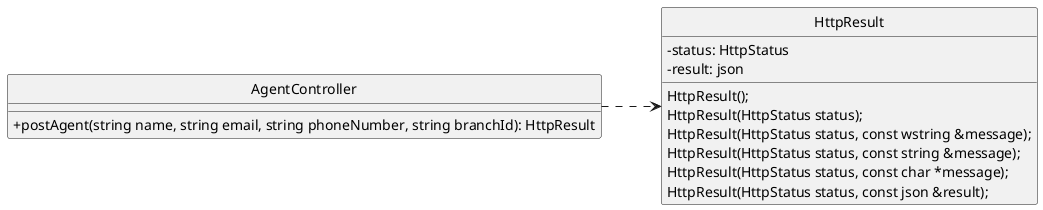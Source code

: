 @startuml
'https://plantuml.com/class-diagram
left to right direction

hide circle
skinparam classAttributeIconSize 0

class AgentController {
    +postAgent(string name, string email, string phoneNumber, string branchId): HttpResult
}

class HttpResult {
    -status: HttpStatus
    -result: json
    HttpResult();
    HttpResult(HttpStatus status);
    HttpResult(HttpStatus status, const wstring &message);
    HttpResult(HttpStatus status, const string &message);
    HttpResult(HttpStatus status, const char *message);
    HttpResult(HttpStatus status, const json &result);
}


AgentController ..> HttpResult

@enduml